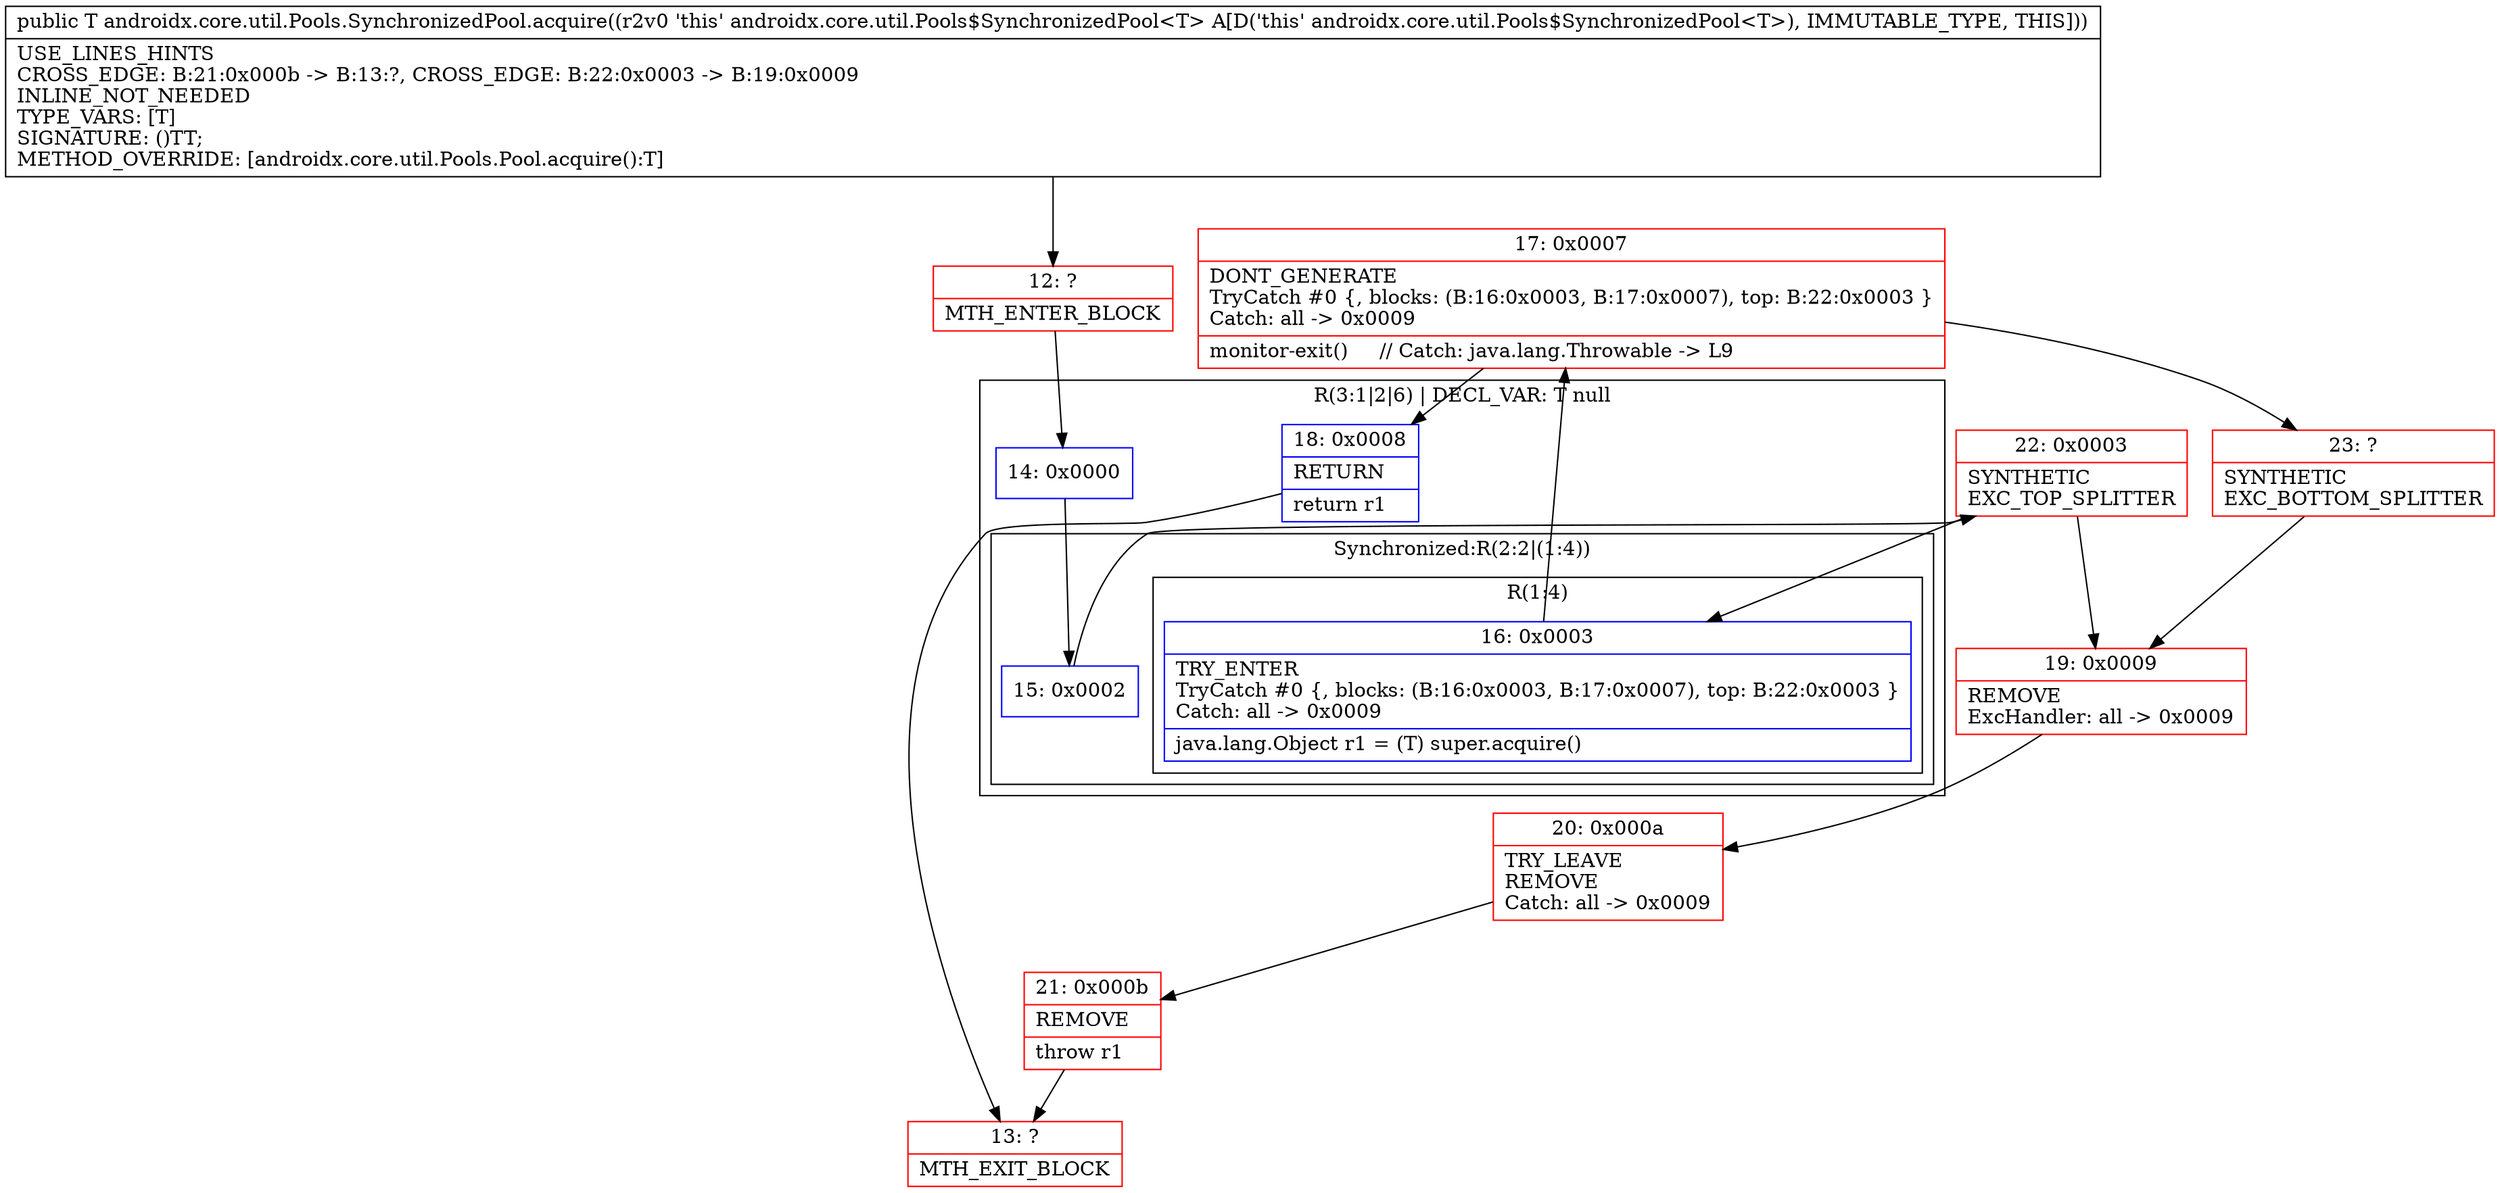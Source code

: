 digraph "CFG forandroidx.core.util.Pools.SynchronizedPool.acquire()Ljava\/lang\/Object;" {
subgraph cluster_Region_179487338 {
label = "R(3:1|2|6) | DECL_VAR: T null\l";
node [shape=record,color=blue];
Node_14 [shape=record,label="{14\:\ 0x0000}"];
subgraph cluster_SynchronizedRegion_1137797878 {
label = "Synchronized:R(2:2|(1:4))";
node [shape=record,color=blue];
Node_15 [shape=record,label="{15\:\ 0x0002}"];
subgraph cluster_Region_839896598 {
label = "R(1:4)";
node [shape=record,color=blue];
Node_16 [shape=record,label="{16\:\ 0x0003|TRY_ENTER\lTryCatch #0 \{, blocks: (B:16:0x0003, B:17:0x0007), top: B:22:0x0003 \}\lCatch: all \-\> 0x0009\l|java.lang.Object r1 = (T) super.acquire()\l}"];
}
}
Node_18 [shape=record,label="{18\:\ 0x0008|RETURN\l|return r1\l}"];
}
Node_12 [shape=record,color=red,label="{12\:\ ?|MTH_ENTER_BLOCK\l}"];
Node_22 [shape=record,color=red,label="{22\:\ 0x0003|SYNTHETIC\lEXC_TOP_SPLITTER\l}"];
Node_17 [shape=record,color=red,label="{17\:\ 0x0007|DONT_GENERATE\lTryCatch #0 \{, blocks: (B:16:0x0003, B:17:0x0007), top: B:22:0x0003 \}\lCatch: all \-\> 0x0009\l|monitor\-exit()     \/\/ Catch: java.lang.Throwable \-\> L9\l}"];
Node_13 [shape=record,color=red,label="{13\:\ ?|MTH_EXIT_BLOCK\l}"];
Node_23 [shape=record,color=red,label="{23\:\ ?|SYNTHETIC\lEXC_BOTTOM_SPLITTER\l}"];
Node_19 [shape=record,color=red,label="{19\:\ 0x0009|REMOVE\lExcHandler: all \-\> 0x0009\l}"];
Node_20 [shape=record,color=red,label="{20\:\ 0x000a|TRY_LEAVE\lREMOVE\lCatch: all \-\> 0x0009\l}"];
Node_21 [shape=record,color=red,label="{21\:\ 0x000b|REMOVE\l|throw r1\l}"];
MethodNode[shape=record,label="{public T androidx.core.util.Pools.SynchronizedPool.acquire((r2v0 'this' androidx.core.util.Pools$SynchronizedPool\<T\> A[D('this' androidx.core.util.Pools$SynchronizedPool\<T\>), IMMUTABLE_TYPE, THIS]))  | USE_LINES_HINTS\lCROSS_EDGE: B:21:0x000b \-\> B:13:?, CROSS_EDGE: B:22:0x0003 \-\> B:19:0x0009\lINLINE_NOT_NEEDED\lTYPE_VARS: [T]\lSIGNATURE: ()TT;\lMETHOD_OVERRIDE: [androidx.core.util.Pools.Pool.acquire():T]\l}"];
MethodNode -> Node_12;Node_14 -> Node_15;
Node_15 -> Node_22;
Node_16 -> Node_17;
Node_18 -> Node_13;
Node_12 -> Node_14;
Node_22 -> Node_16;
Node_22 -> Node_19;
Node_17 -> Node_18;
Node_17 -> Node_23;
Node_23 -> Node_19;
Node_19 -> Node_20;
Node_20 -> Node_21;
Node_21 -> Node_13;
}

